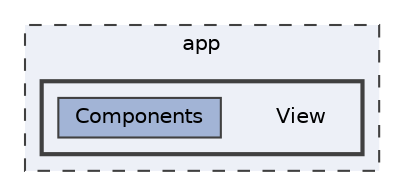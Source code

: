 digraph "app/View"
{
 // LATEX_PDF_SIZE
  bgcolor="transparent";
  edge [fontname=Helvetica,fontsize=10,labelfontname=Helvetica,labelfontsize=10];
  node [fontname=Helvetica,fontsize=10,shape=box,height=0.2,width=0.4];
  compound=true
  subgraph clusterdir_d422163b96683743ed3963d4aac17747 {
    graph [ bgcolor="#edf0f7", pencolor="grey25", label="app", fontname=Helvetica,fontsize=10 style="filled,dashed", URL="dir_d422163b96683743ed3963d4aac17747.html",tooltip=""]
  subgraph clusterdir_3b15504977911aaf2c860a2e7853ee91 {
    graph [ bgcolor="#edf0f7", pencolor="grey25", label="", fontname=Helvetica,fontsize=10 style="filled,bold", URL="dir_3b15504977911aaf2c860a2e7853ee91.html",tooltip=""]
    dir_3b15504977911aaf2c860a2e7853ee91 [shape=plaintext, label="View"];
  dir_7d7e7cafb91eb2b9786e9fce567dcf36 [label="Components", fillcolor="#a2b4d6", color="grey25", style="filled", URL="dir_7d7e7cafb91eb2b9786e9fce567dcf36.html",tooltip=""];
  }
  }
}
